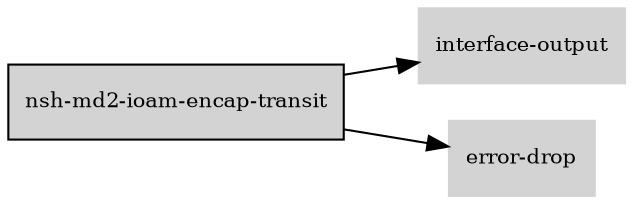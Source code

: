 digraph "nsh_md2_ioam_encap_transit_subgraph" {
  rankdir=LR;
  node [shape=box, style=filled, fontsize=10, color=lightgray, fontcolor=black, fillcolor=lightgray];
  "nsh-md2-ioam-encap-transit" [color=black, fontcolor=black, fillcolor=lightgray];
  edge [fontsize=8];
  "nsh-md2-ioam-encap-transit" -> "interface-output";
  "nsh-md2-ioam-encap-transit" -> "error-drop";
}
